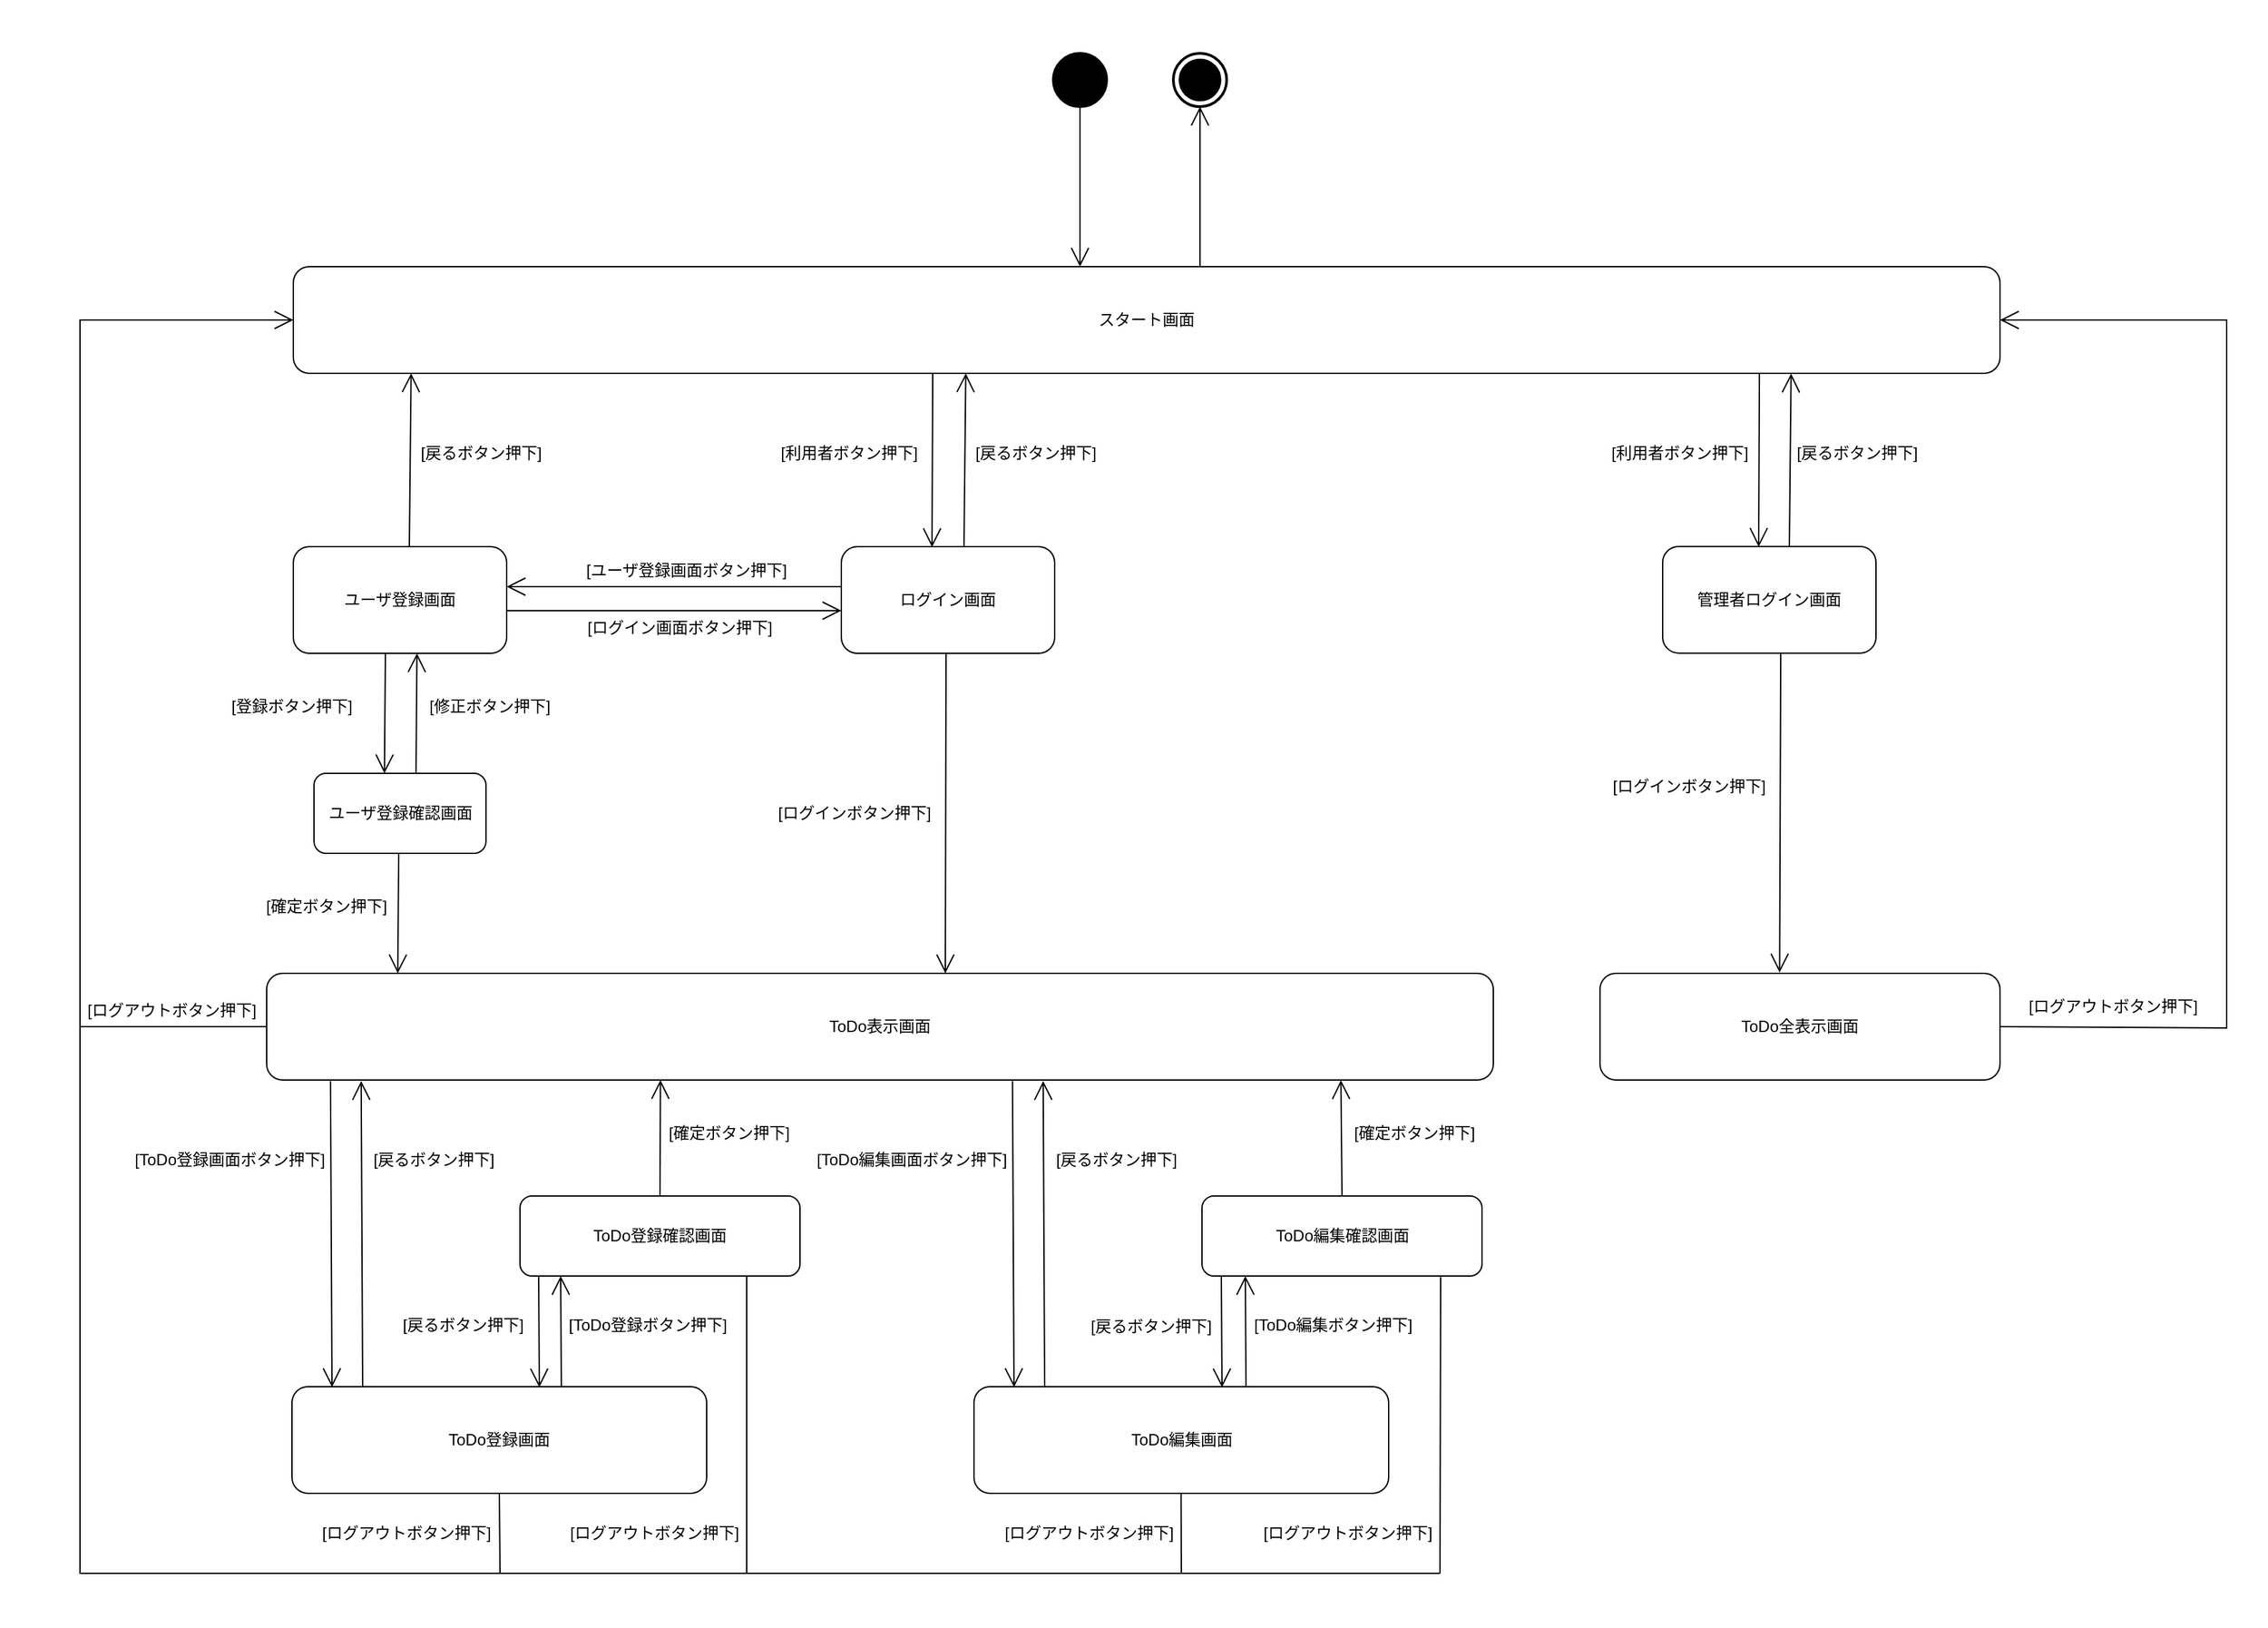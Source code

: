 <mxfile version="13.9.9" type="device"><diagram id="jWttOF0dOCK9PGsh_uMl" name="ページ1"><mxGraphModel dx="3261" dy="2695" grid="1" gridSize="10" guides="0" tooltips="1" connect="1" arrows="1" fold="1" page="1" pageScale="1" pageWidth="827" pageHeight="1169" math="0" shadow="0"><root><mxCell id="0"/><mxCell id="1" parent="0"/><mxCell id="mjx4aTruwIYn6Zl0MWoO-2" value="スタート画面" style="shape=rect;html=1;rounded=1;whiteSpace=wrap;align=center;" parent="1" vertex="1"><mxGeometry x="-130" y="50" width="1280" height="80" as="geometry"/></mxCell><mxCell id="mjx4aTruwIYn6Zl0MWoO-3" value="ユーザ登録画面" style="shape=rect;html=1;rounded=1;whiteSpace=wrap;align=center;" parent="1" vertex="1"><mxGeometry x="-130" y="260" width="160" height="80" as="geometry"/></mxCell><mxCell id="mjx4aTruwIYn6Zl0MWoO-4" value="ログイン画面" style="shape=rect;html=1;rounded=1;whiteSpace=wrap;align=center;" parent="1" vertex="1"><mxGeometry x="281" y="260" width="160" height="80" as="geometry"/></mxCell><mxCell id="mjx4aTruwIYn6Zl0MWoO-5" value="ToDo登録画面" style="shape=rect;html=1;rounded=1;whiteSpace=wrap;align=center;" parent="1" vertex="1"><mxGeometry x="-131" y="890" width="311" height="80" as="geometry"/></mxCell><mxCell id="mjx4aTruwIYn6Zl0MWoO-6" value="ToDo表示画面" style="shape=rect;html=1;rounded=1;whiteSpace=wrap;align=center;" parent="1" vertex="1"><mxGeometry x="-150" y="580" width="920" height="80" as="geometry"/></mxCell><mxCell id="mjx4aTruwIYn6Zl0MWoO-8" value="管理者ログイン画面" style="shape=rect;html=1;rounded=1;whiteSpace=wrap;align=center;" parent="1" vertex="1"><mxGeometry x="897" y="259.84" width="160" height="80" as="geometry"/></mxCell><mxCell id="mjx4aTruwIYn6Zl0MWoO-9" value="ToDo全表示画面" style="shape=rect;html=1;rounded=1;whiteSpace=wrap;align=center;" parent="1" vertex="1"><mxGeometry x="850" y="580" width="300" height="80" as="geometry"/></mxCell><mxCell id="mjx4aTruwIYn6Zl0MWoO-10" value="" style="shape=ellipse;html=1;fillColor=#000000;strokeWidth=2;verticalLabelPosition=bottom;verticalAlignment=top;perimeter=ellipsePerimeter;" parent="1" vertex="1"><mxGeometry x="440" y="-110" width="40" height="40" as="geometry"/></mxCell><mxCell id="mjx4aTruwIYn6Zl0MWoO-11" value="" style="endArrow=open;endFill=1;endSize=12;html=1;entryX=0.5;entryY=0;entryDx=0;entryDy=0;exitX=0.5;exitY=1;exitDx=0;exitDy=0;" parent="1" source="mjx4aTruwIYn6Zl0MWoO-10" edge="1"><mxGeometry width="160" relative="1" as="geometry"><mxPoint x="520" as="sourcePoint"/><mxPoint x="460" y="50" as="targetPoint"/></mxGeometry></mxCell><mxCell id="mjx4aTruwIYn6Zl0MWoO-15" value="[利用者ボタン押下]" style="text;html=1;strokeColor=none;align=center;verticalAlign=middle;whiteSpace=wrap;rounded=0;" parent="1" vertex="1"><mxGeometry x="227" y="170" width="120" height="40" as="geometry"/></mxCell><mxCell id="mjx4aTruwIYn6Zl0MWoO-18" value="" style="endArrow=open;endFill=1;endSize=12;html=1;entryX=1;entryY=0.25;entryDx=0;entryDy=0;exitX=0;exitY=0.25;exitDx=0;exitDy=0;" parent="1" edge="1"><mxGeometry width="160" relative="1" as="geometry"><mxPoint x="281" y="290" as="sourcePoint"/><mxPoint x="30" y="290" as="targetPoint"/></mxGeometry></mxCell><mxCell id="mjx4aTruwIYn6Zl0MWoO-20" value="[ユーザ登録画面ボタン押下]" style="text;html=1;strokeColor=none;fillColor=none;align=center;verticalAlign=middle;whiteSpace=wrap;rounded=0;" parent="1" vertex="1"><mxGeometry x="75" y="258" width="180" height="40" as="geometry"/></mxCell><mxCell id="mjx4aTruwIYn6Zl0MWoO-23" value="" style="endArrow=open;endFill=1;endSize=12;html=1;entryX=0;entryY=0.75;entryDx=0;entryDy=0;exitX=1;exitY=0.75;exitDx=0;exitDy=0;" parent="1" edge="1"><mxGeometry width="160" relative="1" as="geometry"><mxPoint x="30" y="308" as="sourcePoint"/><mxPoint x="281" y="308" as="targetPoint"/></mxGeometry></mxCell><mxCell id="mjx4aTruwIYn6Zl0MWoO-24" value="[ログイン画面ボタン押下]" style="text;html=1;strokeColor=none;fillColor=none;align=center;verticalAlign=middle;whiteSpace=wrap;rounded=0;" parent="1" vertex="1"><mxGeometry x="70" y="301" width="180" height="40" as="geometry"/></mxCell><mxCell id="mjx4aTruwIYn6Zl0MWoO-27" value="[ログインボタン押下]" style="text;html=1;strokeColor=none;fillColor=none;align=center;verticalAlign=middle;whiteSpace=wrap;rounded=0;" parent="1" vertex="1"><mxGeometry x="231" y="440" width="120" height="40" as="geometry"/></mxCell><mxCell id="mjx4aTruwIYn6Zl0MWoO-32" value="" style="endArrow=open;endFill=1;endSize=12;html=1;exitX=0.083;exitY=1.008;exitDx=0;exitDy=0;exitPerimeter=0;" parent="1" edge="1"><mxGeometry width="160" relative="1" as="geometry"><mxPoint x="373.0" y="260.0" as="sourcePoint"/><mxPoint x="374.33" y="130" as="targetPoint"/></mxGeometry></mxCell><mxCell id="mjx4aTruwIYn6Zl0MWoO-34" value="[戻るボタン押下]" style="text;html=1;strokeColor=none;align=center;verticalAlign=middle;whiteSpace=wrap;rounded=0;" parent="1" vertex="1"><mxGeometry x="377" y="170" width="100" height="40" as="geometry"/></mxCell><mxCell id="mjx4aTruwIYn6Zl0MWoO-37" value="[利用者ボタン押下]" style="text;html=1;strokeColor=none;align=center;verticalAlign=middle;whiteSpace=wrap;rounded=0;fillColor=#FFFFFF;" parent="1" vertex="1"><mxGeometry x="850" y="169.84" width="120" height="40" as="geometry"/></mxCell><mxCell id="mjx4aTruwIYn6Zl0MWoO-38" value="" style="endArrow=open;endFill=1;endSize=12;html=1;entryX=0.5;entryY=0;entryDx=0;entryDy=0;exitX=0.095;exitY=0.996;exitDx=0;exitDy=0;exitPerimeter=0;" parent="1" edge="1"><mxGeometry width="160" relative="1" as="geometry"><mxPoint x="969.55" y="129.84" as="sourcePoint"/><mxPoint x="969.0" y="260.16" as="targetPoint"/></mxGeometry></mxCell><mxCell id="mjx4aTruwIYn6Zl0MWoO-39" value="" style="endArrow=open;endFill=1;endSize=12;html=1;exitX=0.083;exitY=1.008;exitDx=0;exitDy=0;exitPerimeter=0;" parent="1" edge="1"><mxGeometry width="160" relative="1" as="geometry"><mxPoint x="992.0" y="260.16" as="sourcePoint"/><mxPoint x="993.33" y="130.16" as="targetPoint"/></mxGeometry></mxCell><mxCell id="mjx4aTruwIYn6Zl0MWoO-40" value="[戻るボタン押下]" style="text;html=1;strokeColor=none;align=center;verticalAlign=middle;whiteSpace=wrap;rounded=0;" parent="1" vertex="1"><mxGeometry x="993" y="169.84" width="100" height="40" as="geometry"/></mxCell><mxCell id="mjx4aTruwIYn6Zl0MWoO-42" value="" style="endArrow=open;endFill=1;endSize=12;html=1;entryX=0.5;entryY=0;entryDx=0;entryDy=0;exitX=0.095;exitY=0.996;exitDx=0;exitDy=0;exitPerimeter=0;" parent="1" edge="1"><mxGeometry width="160" relative="1" as="geometry"><mxPoint x="349.55" y="130" as="sourcePoint"/><mxPoint x="349" y="260.32" as="targetPoint"/></mxGeometry></mxCell><mxCell id="mjx4aTruwIYn6Zl0MWoO-43" value="" style="endArrow=open;endFill=1;endSize=12;html=1;exitX=0.095;exitY=0.996;exitDx=0;exitDy=0;exitPerimeter=0;" parent="1" edge="1"><mxGeometry width="160" relative="1" as="geometry"><mxPoint x="359.55" y="340" as="sourcePoint"/><mxPoint x="359" y="580" as="targetPoint"/></mxGeometry></mxCell><mxCell id="mjx4aTruwIYn6Zl0MWoO-46" value="[ToDo登録画面ボタン押下]" style="text;html=1;strokeColor=none;align=center;verticalAlign=middle;whiteSpace=wrap;rounded=0;fillColor=#FFFFFF;" parent="1" vertex="1"><mxGeometry x="-250" y="700" width="145" height="40" as="geometry"/></mxCell><mxCell id="mjx4aTruwIYn6Zl0MWoO-47" value="" style="endArrow=open;endFill=1;endSize=12;html=1;entryX=0.25;entryY=1;entryDx=0;entryDy=0;" parent="1" edge="1"><mxGeometry width="160" relative="1" as="geometry"><mxPoint x="71" y="890" as="sourcePoint"/><mxPoint x="70.5" y="807" as="targetPoint"/></mxGeometry></mxCell><mxCell id="mjx4aTruwIYn6Zl0MWoO-48" value="[ToDo登録ボタン押下]" style="text;html=1;strokeColor=none;align=center;verticalAlign=middle;whiteSpace=wrap;rounded=0;" parent="1" vertex="1"><mxGeometry x="73" y="824" width="126" height="40" as="geometry"/></mxCell><mxCell id="mjx4aTruwIYn6Zl0MWoO-49" value="" style="endArrow=open;endFill=1;endSize=12;html=1;entryX=0.5;entryY=0;entryDx=0;entryDy=0;exitX=0.128;exitY=1.01;exitDx=0;exitDy=0;exitPerimeter=0;" parent="1" edge="1"><mxGeometry width="160" relative="1" as="geometry"><mxPoint x="-102.12" y="660.8" as="sourcePoint"/><mxPoint x="-101" y="890.32" as="targetPoint"/></mxGeometry></mxCell><mxCell id="mjx4aTruwIYn6Zl0MWoO-54" value="[ログインボタン押下]" style="text;html=1;strokeColor=none;fillColor=none;align=center;verticalAlign=middle;whiteSpace=wrap;rounded=0;" parent="1" vertex="1"><mxGeometry x="857" y="420" width="120" height="40" as="geometry"/></mxCell><mxCell id="mjx4aTruwIYn6Zl0MWoO-55" value="" style="endArrow=open;endFill=1;endSize=12;html=1;exitX=0.095;exitY=0.996;exitDx=0;exitDy=0;exitPerimeter=0;entryX=0.449;entryY=-0.008;entryDx=0;entryDy=0;entryPerimeter=0;" parent="1" target="mjx4aTruwIYn6Zl0MWoO-9" edge="1"><mxGeometry width="160" relative="1" as="geometry"><mxPoint x="985.55" y="339.84" as="sourcePoint"/><mxPoint x="985" y="560" as="targetPoint"/></mxGeometry></mxCell><mxCell id="mjx4aTruwIYn6Zl0MWoO-57" value="" style="endArrow=open;endFill=1;endSize=12;html=1;entryX=0;entryY=0.5;entryDx=0;entryDy=0;rounded=0;exitX=0;exitY=0.5;exitDx=0;exitDy=0;" parent="1" source="mjx4aTruwIYn6Zl0MWoO-6" target="mjx4aTruwIYn6Zl0MWoO-2" edge="1"><mxGeometry width="160" relative="1" as="geometry"><mxPoint x="-160" y="584.578" as="sourcePoint"/><mxPoint x="-350" y="509" as="targetPoint"/><Array as="points"><mxPoint x="-290" y="620"/><mxPoint x="-290" y="90"/></Array></mxGeometry></mxCell><mxCell id="mjx4aTruwIYn6Zl0MWoO-59" value="" style="endArrow=none;html=1;entryX=0.5;entryY=1;entryDx=0;entryDy=0;rounded=0;" parent="1" target="mjx4aTruwIYn6Zl0MWoO-5" edge="1"><mxGeometry width="50" height="50" relative="1" as="geometry"><mxPoint x="-290" y="619" as="sourcePoint"/><mxPoint x="160" y="660" as="targetPoint"/><Array as="points"><mxPoint x="-290" y="1030"/><mxPoint x="25" y="1030"/></Array></mxGeometry></mxCell><mxCell id="mjx4aTruwIYn6Zl0MWoO-60" value="" style="endArrow=none;html=1;rounded=0;" parent="1" edge="1"><mxGeometry width="50" height="50" relative="1" as="geometry"><mxPoint x="25" y="1030" as="sourcePoint"/><mxPoint x="730" y="1030" as="targetPoint"/><Array as="points"><mxPoint x="536" y="1030"/></Array></mxGeometry></mxCell><mxCell id="mjx4aTruwIYn6Zl0MWoO-62" value="[ログアウトボタン押下]" style="text;html=1;strokeColor=none;align=center;verticalAlign=middle;whiteSpace=wrap;rounded=0;" parent="1" vertex="1"><mxGeometry x="-110" y="980" width="130" height="40" as="geometry"/></mxCell><mxCell id="mjx4aTruwIYn6Zl0MWoO-63" value="[ログアウトボタン押下]" style="text;html=1;strokeColor=none;align=center;verticalAlign=middle;whiteSpace=wrap;rounded=0;" parent="1" vertex="1"><mxGeometry x="-286" y="593" width="130" height="30" as="geometry"/></mxCell><mxCell id="mjx4aTruwIYn6Zl0MWoO-65" value="" style="endArrow=open;endFill=1;endSize=12;html=1;rounded=0;exitX=1;exitY=0.5;exitDx=0;exitDy=0;entryX=1;entryY=0.5;entryDx=0;entryDy=0;" parent="1" source="mjx4aTruwIYn6Zl0MWoO-9" target="mjx4aTruwIYn6Zl0MWoO-2" edge="1"><mxGeometry width="160" relative="1" as="geometry"><mxPoint x="1260" y="509.41" as="sourcePoint"/><mxPoint x="1170.0" y="79.04" as="targetPoint"/><Array as="points"><mxPoint x="1320" y="621"/><mxPoint x="1320" y="90"/></Array></mxGeometry></mxCell><mxCell id="mjx4aTruwIYn6Zl0MWoO-66" value="[ログアウトボタン押下]" style="text;html=1;strokeColor=none;align=center;verticalAlign=middle;whiteSpace=wrap;rounded=0;" parent="1" vertex="1"><mxGeometry x="1170" y="590" width="130" height="30" as="geometry"/></mxCell><mxCell id="mjx4aTruwIYn6Zl0MWoO-67" value="" style="endArrow=open;endFill=1;endSize=12;html=1;exitX=0.5;exitY=1;exitDx=0;exitDy=0;entryX=0.5;entryY=1;entryDx=0;entryDy=0;entryPerimeter=0;" parent="1" target="mjx4aTruwIYn6Zl0MWoO-70" edge="1"><mxGeometry width="160" relative="1" as="geometry"><mxPoint x="550.0" y="50" as="sourcePoint"/><mxPoint x="550" y="-80" as="targetPoint"/></mxGeometry></mxCell><mxCell id="mjx4aTruwIYn6Zl0MWoO-70" value="" style="html=1;shape=mxgraph.sysml.actFinal;strokeWidth=2;verticalLabelPosition=bottom;verticalAlignment=top;fillColor=#FFFFFF;" parent="1" vertex="1"><mxGeometry x="530" y="-110" width="40" height="40" as="geometry"/></mxCell><mxCell id="fqIHp8CJnbaxm6Ma2ync-1" value="ユーザ登録確認画面" style="shape=rect;html=1;rounded=1;whiteSpace=wrap;align=center;" parent="1" vertex="1"><mxGeometry x="-114.5" y="430" width="129" height="60" as="geometry"/></mxCell><mxCell id="fqIHp8CJnbaxm6Ma2ync-3" value="" style="endArrow=open;endFill=1;endSize=12;html=1;exitX=0.095;exitY=0.996;exitDx=0;exitDy=0;exitPerimeter=0;" parent="1" edge="1"><mxGeometry width="160" relative="1" as="geometry"><mxPoint x="-37.997" y="430.0" as="sourcePoint"/><mxPoint x="-37.27" y="340.0" as="targetPoint"/></mxGeometry></mxCell><mxCell id="fqIHp8CJnbaxm6Ma2ync-4" value="[修正ボタン押下]" style="text;html=1;strokeColor=none;fillColor=none;align=center;verticalAlign=middle;whiteSpace=wrap;rounded=0;" parent="1" vertex="1"><mxGeometry x="-30" y="360" width="95" height="40" as="geometry"/></mxCell><mxCell id="fqIHp8CJnbaxm6Ma2ync-6" value="" style="endArrow=open;endFill=1;endSize=12;html=1;exitX=0.095;exitY=0.996;exitDx=0;exitDy=0;exitPerimeter=0;" parent="1" edge="1"><mxGeometry width="160" relative="1" as="geometry"><mxPoint x="-60.95" y="340" as="sourcePoint"/><mxPoint x="-61.677" y="430" as="targetPoint"/></mxGeometry></mxCell><mxCell id="fqIHp8CJnbaxm6Ma2ync-7" value="[登録ボタン押下]" style="text;html=1;strokeColor=none;fillColor=none;align=center;verticalAlign=middle;whiteSpace=wrap;rounded=0;" parent="1" vertex="1"><mxGeometry x="-196" y="360" width="130" height="40" as="geometry"/></mxCell><mxCell id="fqIHp8CJnbaxm6Ma2ync-8" value="" style="endArrow=open;endFill=1;endSize=12;html=1;exitX=0.095;exitY=0.996;exitDx=0;exitDy=0;exitPerimeter=0;" parent="1" edge="1"><mxGeometry width="160" relative="1" as="geometry"><mxPoint x="-50.95" y="490" as="sourcePoint"/><mxPoint x="-51.677" y="580" as="targetPoint"/></mxGeometry></mxCell><mxCell id="fqIHp8CJnbaxm6Ma2ync-9" value="[確定ボタン押下]" style="text;html=1;strokeColor=none;fillColor=none;align=center;verticalAlign=middle;whiteSpace=wrap;rounded=0;" parent="1" vertex="1"><mxGeometry x="-170" y="510" width="130" height="40" as="geometry"/></mxCell><mxCell id="fqIHp8CJnbaxm6Ma2ync-10" value="ToDo登録確認画面" style="shape=rect;html=1;rounded=1;whiteSpace=wrap;align=center;" parent="1" vertex="1"><mxGeometry x="40" y="747" width="210" height="60" as="geometry"/></mxCell><mxCell id="fqIHp8CJnbaxm6Ma2ync-11" value="" style="endArrow=open;endFill=1;endSize=12;html=1;entryX=0.5;entryY=0;entryDx=0;entryDy=0;exitX=0.128;exitY=1.01;exitDx=0;exitDy=0;exitPerimeter=0;" parent="1" edge="1"><mxGeometry width="160" relative="1" as="geometry"><mxPoint x="-78" y="890.32" as="sourcePoint"/><mxPoint x="-79.12" y="660.8" as="targetPoint"/></mxGeometry></mxCell><mxCell id="fqIHp8CJnbaxm6Ma2ync-12" value="[戻るボタン押下]" style="text;html=1;strokeColor=none;fillColor=none;align=center;verticalAlign=middle;whiteSpace=wrap;rounded=0;" parent="1" vertex="1"><mxGeometry x="-72" y="700" width="95" height="40" as="geometry"/></mxCell><mxCell id="fqIHp8CJnbaxm6Ma2ync-17" value="[戻るボタン押下]" style="text;html=1;strokeColor=none;fillColor=none;align=center;verticalAlign=middle;whiteSpace=wrap;rounded=0;" parent="1" vertex="1"><mxGeometry x="-50" y="824" width="95" height="40" as="geometry"/></mxCell><mxCell id="fqIHp8CJnbaxm6Ma2ync-19" value="" style="endArrow=open;endFill=1;endSize=12;html=1;exitX=0.5;exitY=0;exitDx=0;exitDy=0;entryX=0.321;entryY=1;entryDx=0;entryDy=0;entryPerimeter=0;" parent="1" source="fqIHp8CJnbaxm6Ma2ync-10" target="mjx4aTruwIYn6Zl0MWoO-6" edge="1"><mxGeometry width="160" relative="1" as="geometry"><mxPoint x="104" y="730" as="sourcePoint"/><mxPoint x="105" y="660" as="targetPoint"/></mxGeometry></mxCell><mxCell id="fqIHp8CJnbaxm6Ma2ync-21" value="[確定ボタン押下]" style="text;html=1;strokeColor=none;fillColor=none;align=center;verticalAlign=middle;whiteSpace=wrap;rounded=0;" parent="1" vertex="1"><mxGeometry x="148" y="680" width="97.5" height="40" as="geometry"/></mxCell><mxCell id="fqIHp8CJnbaxm6Ma2ync-22" value="" style="endArrow=open;endFill=1;endSize=12;html=1;entryX=0.25;entryY=1;entryDx=0;entryDy=0;" parent="1" edge="1"><mxGeometry width="160" relative="1" as="geometry"><mxPoint x="54" y="807.5" as="sourcePoint"/><mxPoint x="54.5" y="890.5" as="targetPoint"/></mxGeometry></mxCell><mxCell id="fqIHp8CJnbaxm6Ma2ync-24" value="" style="endArrow=none;endFill=0;endSize=12;html=1;" parent="1" edge="1"><mxGeometry width="160" relative="1" as="geometry"><mxPoint x="210" y="807.5" as="sourcePoint"/><mxPoint x="210" y="1030" as="targetPoint"/></mxGeometry></mxCell><mxCell id="fqIHp8CJnbaxm6Ma2ync-25" value="[ログアウトボタン押下]" style="text;html=1;strokeColor=none;align=center;verticalAlign=middle;whiteSpace=wrap;rounded=0;" parent="1" vertex="1"><mxGeometry x="76" y="980" width="130" height="40" as="geometry"/></mxCell><mxCell id="fqIHp8CJnbaxm6Ma2ync-41" value="ToDo編集画面" style="shape=rect;html=1;rounded=1;whiteSpace=wrap;align=center;" parent="1" vertex="1"><mxGeometry x="380.5" y="890" width="311" height="80" as="geometry"/></mxCell><mxCell id="fqIHp8CJnbaxm6Ma2ync-42" value="[ToDo編集画面ボタン押下]" style="text;html=1;strokeColor=none;align=center;verticalAlign=middle;whiteSpace=wrap;rounded=0;fillColor=#FFFFFF;" parent="1" vertex="1"><mxGeometry x="260" y="700" width="148" height="40" as="geometry"/></mxCell><mxCell id="fqIHp8CJnbaxm6Ma2ync-43" value="" style="endArrow=open;endFill=1;endSize=12;html=1;entryX=0.25;entryY=1;entryDx=0;entryDy=0;" parent="1" edge="1"><mxGeometry width="160" relative="1" as="geometry"><mxPoint x="584.5" y="890" as="sourcePoint"/><mxPoint x="584" y="807" as="targetPoint"/></mxGeometry></mxCell><mxCell id="fqIHp8CJnbaxm6Ma2ync-44" value="[ToDo編集ボタン押下]" style="text;html=1;strokeColor=none;align=center;verticalAlign=middle;whiteSpace=wrap;rounded=0;" parent="1" vertex="1"><mxGeometry x="587" y="824" width="126" height="40" as="geometry"/></mxCell><mxCell id="fqIHp8CJnbaxm6Ma2ync-45" value="" style="endArrow=open;endFill=1;endSize=12;html=1;entryX=0.5;entryY=0;entryDx=0;entryDy=0;exitX=0.128;exitY=1.01;exitDx=0;exitDy=0;exitPerimeter=0;" parent="1" edge="1"><mxGeometry width="160" relative="1" as="geometry"><mxPoint x="409.38" y="660.8" as="sourcePoint"/><mxPoint x="410.5" y="890.32" as="targetPoint"/></mxGeometry></mxCell><mxCell id="fqIHp8CJnbaxm6Ma2ync-47" value="ToDo編集確認画面" style="shape=rect;html=1;rounded=1;whiteSpace=wrap;align=center;" parent="1" vertex="1"><mxGeometry x="551.5" y="747" width="210" height="60" as="geometry"/></mxCell><mxCell id="fqIHp8CJnbaxm6Ma2ync-48" value="" style="endArrow=open;endFill=1;endSize=12;html=1;entryX=0.5;entryY=0;entryDx=0;entryDy=0;exitX=0.128;exitY=1.01;exitDx=0;exitDy=0;exitPerimeter=0;" parent="1" edge="1"><mxGeometry width="160" relative="1" as="geometry"><mxPoint x="433.5" y="890.32" as="sourcePoint"/><mxPoint x="432.38" y="660.8" as="targetPoint"/></mxGeometry></mxCell><mxCell id="fqIHp8CJnbaxm6Ma2ync-49" value="[戻るボタン押下]" style="text;html=1;strokeColor=none;fillColor=none;align=center;verticalAlign=middle;whiteSpace=wrap;rounded=0;" parent="1" vertex="1"><mxGeometry x="439.5" y="700" width="95" height="40" as="geometry"/></mxCell><mxCell id="fqIHp8CJnbaxm6Ma2ync-50" value="[戻るボタン押下]" style="text;html=1;strokeColor=none;fillColor=none;align=center;verticalAlign=middle;whiteSpace=wrap;rounded=0;" parent="1" vertex="1"><mxGeometry x="466" y="825" width="95" height="40" as="geometry"/></mxCell><mxCell id="fqIHp8CJnbaxm6Ma2ync-51" value="" style="endArrow=open;endFill=1;endSize=12;html=1;exitX=0.5;exitY=0;exitDx=0;exitDy=0;entryX=0.403;entryY=1.002;entryDx=0;entryDy=0;entryPerimeter=0;" parent="1" source="fqIHp8CJnbaxm6Ma2ync-47" edge="1"><mxGeometry width="160" relative="1" as="geometry"><mxPoint x="615.5" y="730" as="sourcePoint"/><mxPoint x="655.69" y="660.16" as="targetPoint"/></mxGeometry></mxCell><mxCell id="fqIHp8CJnbaxm6Ma2ync-52" value="[確定ボタン押下]" style="text;html=1;strokeColor=none;fillColor=none;align=center;verticalAlign=middle;whiteSpace=wrap;rounded=0;" parent="1" vertex="1"><mxGeometry x="661.5" y="680" width="97.5" height="40" as="geometry"/></mxCell><mxCell id="fqIHp8CJnbaxm6Ma2ync-53" value="" style="endArrow=open;endFill=1;endSize=12;html=1;entryX=0.25;entryY=1;entryDx=0;entryDy=0;" parent="1" edge="1"><mxGeometry width="160" relative="1" as="geometry"><mxPoint x="566" y="807.5" as="sourcePoint"/><mxPoint x="566.5" y="890.5" as="targetPoint"/></mxGeometry></mxCell><mxCell id="fqIHp8CJnbaxm6Ma2ync-55" value="" style="endArrow=none;endFill=0;endSize=12;html=1;exitX=0.838;exitY=1.012;exitDx=0;exitDy=0;exitPerimeter=0;" parent="1" edge="1"><mxGeometry width="160" relative="1" as="geometry"><mxPoint x="730.48" y="807.72" as="sourcePoint"/><mxPoint x="730" y="1030" as="targetPoint"/></mxGeometry></mxCell><mxCell id="fqIHp8CJnbaxm6Ma2ync-56" value="" style="endArrow=none;endFill=0;endSize=12;html=1;" parent="1" edge="1"><mxGeometry width="160" relative="1" as="geometry"><mxPoint x="535.8" y="970" as="sourcePoint"/><mxPoint x="536" y="1030" as="targetPoint"/></mxGeometry></mxCell><mxCell id="fqIHp8CJnbaxm6Ma2ync-57" value="[ログアウトボタン押下]" style="text;html=1;strokeColor=none;align=center;verticalAlign=middle;whiteSpace=wrap;rounded=0;" parent="1" vertex="1"><mxGeometry x="402" y="980" width="130" height="40" as="geometry"/></mxCell><mxCell id="fqIHp8CJnbaxm6Ma2ync-58" value="[ログアウトボタン押下]" style="text;html=1;strokeColor=none;align=center;verticalAlign=middle;whiteSpace=wrap;rounded=0;" parent="1" vertex="1"><mxGeometry x="596" y="980" width="130" height="40" as="geometry"/></mxCell><mxCell id="S529FZHGD2_S9dTMRpa--1" value="" style="endArrow=open;endFill=1;endSize=12;html=1;exitX=0.083;exitY=1.008;exitDx=0;exitDy=0;exitPerimeter=0;" parent="1" edge="1"><mxGeometry width="160" relative="1" as="geometry"><mxPoint x="-43" y="260" as="sourcePoint"/><mxPoint x="-41.67" y="130" as="targetPoint"/></mxGeometry></mxCell><mxCell id="S529FZHGD2_S9dTMRpa--2" value="[戻るボタン押下]" style="text;html=1;strokeColor=none;align=center;verticalAlign=middle;whiteSpace=wrap;rounded=0;" parent="1" vertex="1"><mxGeometry x="-39" y="170" width="100" height="40" as="geometry"/></mxCell><mxCell id="BSlr4l_5rn00GKob6Lbr-2" value="" style="rounded=0;whiteSpace=wrap;html=1;fillColor=none;strokeColor=none;" vertex="1" parent="1"><mxGeometry x="-350" y="-150" width="1700" height="1220" as="geometry"/></mxCell></root></mxGraphModel></diagram></mxfile>